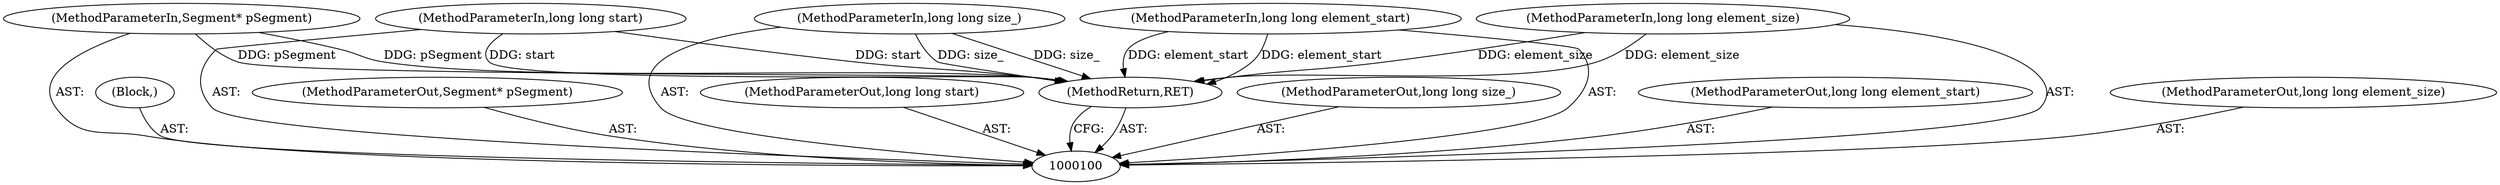 digraph "1_Android_04839626ed859623901ebd3a5fd483982186b59d_199" {
"1000107" [label="(MethodReturn,RET)"];
"1000106" [label="(Block,)"];
"1000101" [label="(MethodParameterIn,Segment* pSegment)"];
"1000113" [label="(MethodParameterOut,Segment* pSegment)"];
"1000102" [label="(MethodParameterIn,long long start)"];
"1000114" [label="(MethodParameterOut,long long start)"];
"1000103" [label="(MethodParameterIn,long long size_)"];
"1000115" [label="(MethodParameterOut,long long size_)"];
"1000104" [label="(MethodParameterIn,long long element_start)"];
"1000116" [label="(MethodParameterOut,long long element_start)"];
"1000105" [label="(MethodParameterIn,long long element_size)"];
"1000117" [label="(MethodParameterOut,long long element_size)"];
"1000107" -> "1000100"  [label="AST: "];
"1000107" -> "1000100"  [label="CFG: "];
"1000104" -> "1000107"  [label="DDG: element_start"];
"1000105" -> "1000107"  [label="DDG: element_size"];
"1000103" -> "1000107"  [label="DDG: size_"];
"1000102" -> "1000107"  [label="DDG: start"];
"1000101" -> "1000107"  [label="DDG: pSegment"];
"1000106" -> "1000100"  [label="AST: "];
"1000101" -> "1000100"  [label="AST: "];
"1000101" -> "1000107"  [label="DDG: pSegment"];
"1000113" -> "1000100"  [label="AST: "];
"1000102" -> "1000100"  [label="AST: "];
"1000102" -> "1000107"  [label="DDG: start"];
"1000114" -> "1000100"  [label="AST: "];
"1000103" -> "1000100"  [label="AST: "];
"1000103" -> "1000107"  [label="DDG: size_"];
"1000115" -> "1000100"  [label="AST: "];
"1000104" -> "1000100"  [label="AST: "];
"1000104" -> "1000107"  [label="DDG: element_start"];
"1000116" -> "1000100"  [label="AST: "];
"1000105" -> "1000100"  [label="AST: "];
"1000105" -> "1000107"  [label="DDG: element_size"];
"1000117" -> "1000100"  [label="AST: "];
}
